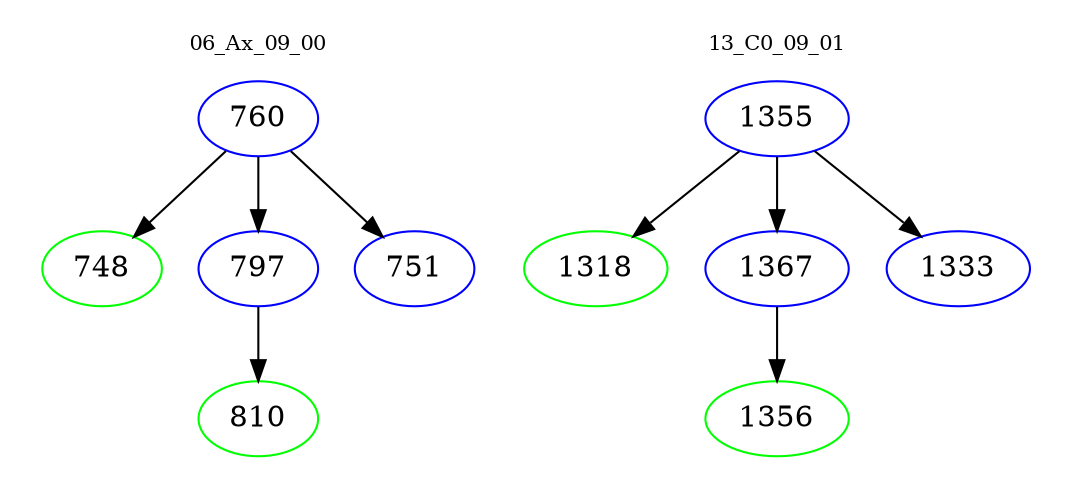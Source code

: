 digraph{
subgraph cluster_0 {
color = white
label = "06_Ax_09_00";
fontsize=10;
T0_760 [label="760", color="blue"]
T0_760 -> T0_748 [color="black"]
T0_748 [label="748", color="green"]
T0_760 -> T0_797 [color="black"]
T0_797 [label="797", color="blue"]
T0_797 -> T0_810 [color="black"]
T0_810 [label="810", color="green"]
T0_760 -> T0_751 [color="black"]
T0_751 [label="751", color="blue"]
}
subgraph cluster_1 {
color = white
label = "13_C0_09_01";
fontsize=10;
T1_1355 [label="1355", color="blue"]
T1_1355 -> T1_1318 [color="black"]
T1_1318 [label="1318", color="green"]
T1_1355 -> T1_1367 [color="black"]
T1_1367 [label="1367", color="blue"]
T1_1367 -> T1_1356 [color="black"]
T1_1356 [label="1356", color="green"]
T1_1355 -> T1_1333 [color="black"]
T1_1333 [label="1333", color="blue"]
}
}
